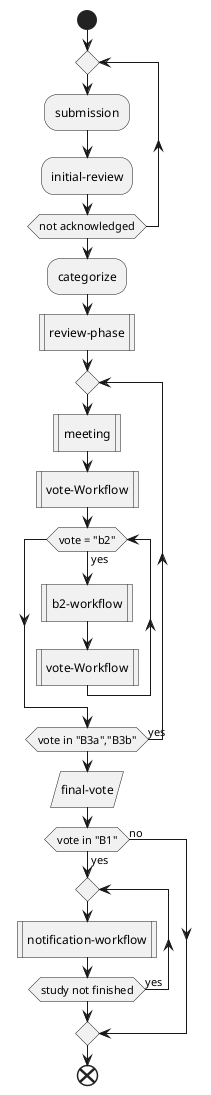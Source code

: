 @startuml

start
repeat
  :submission;
  :initial-review;
repeat while (not acknowledged);

:categorize;
:review-phase|

repeat
  :meeting|
  :vote-Workflow|
  
  while (vote = "b2") is (yes)
    :b2-workflow|
    :vote-Workflow|
  endwhile
repeat while (vote in "B3a","B3b") is (yes)

:final-vote/
if (vote in "B1") then (yes)
  repeat
  :notification-workflow|
  repeat while (study not finished) is (yes)
else (no)
endif
end

@enduml